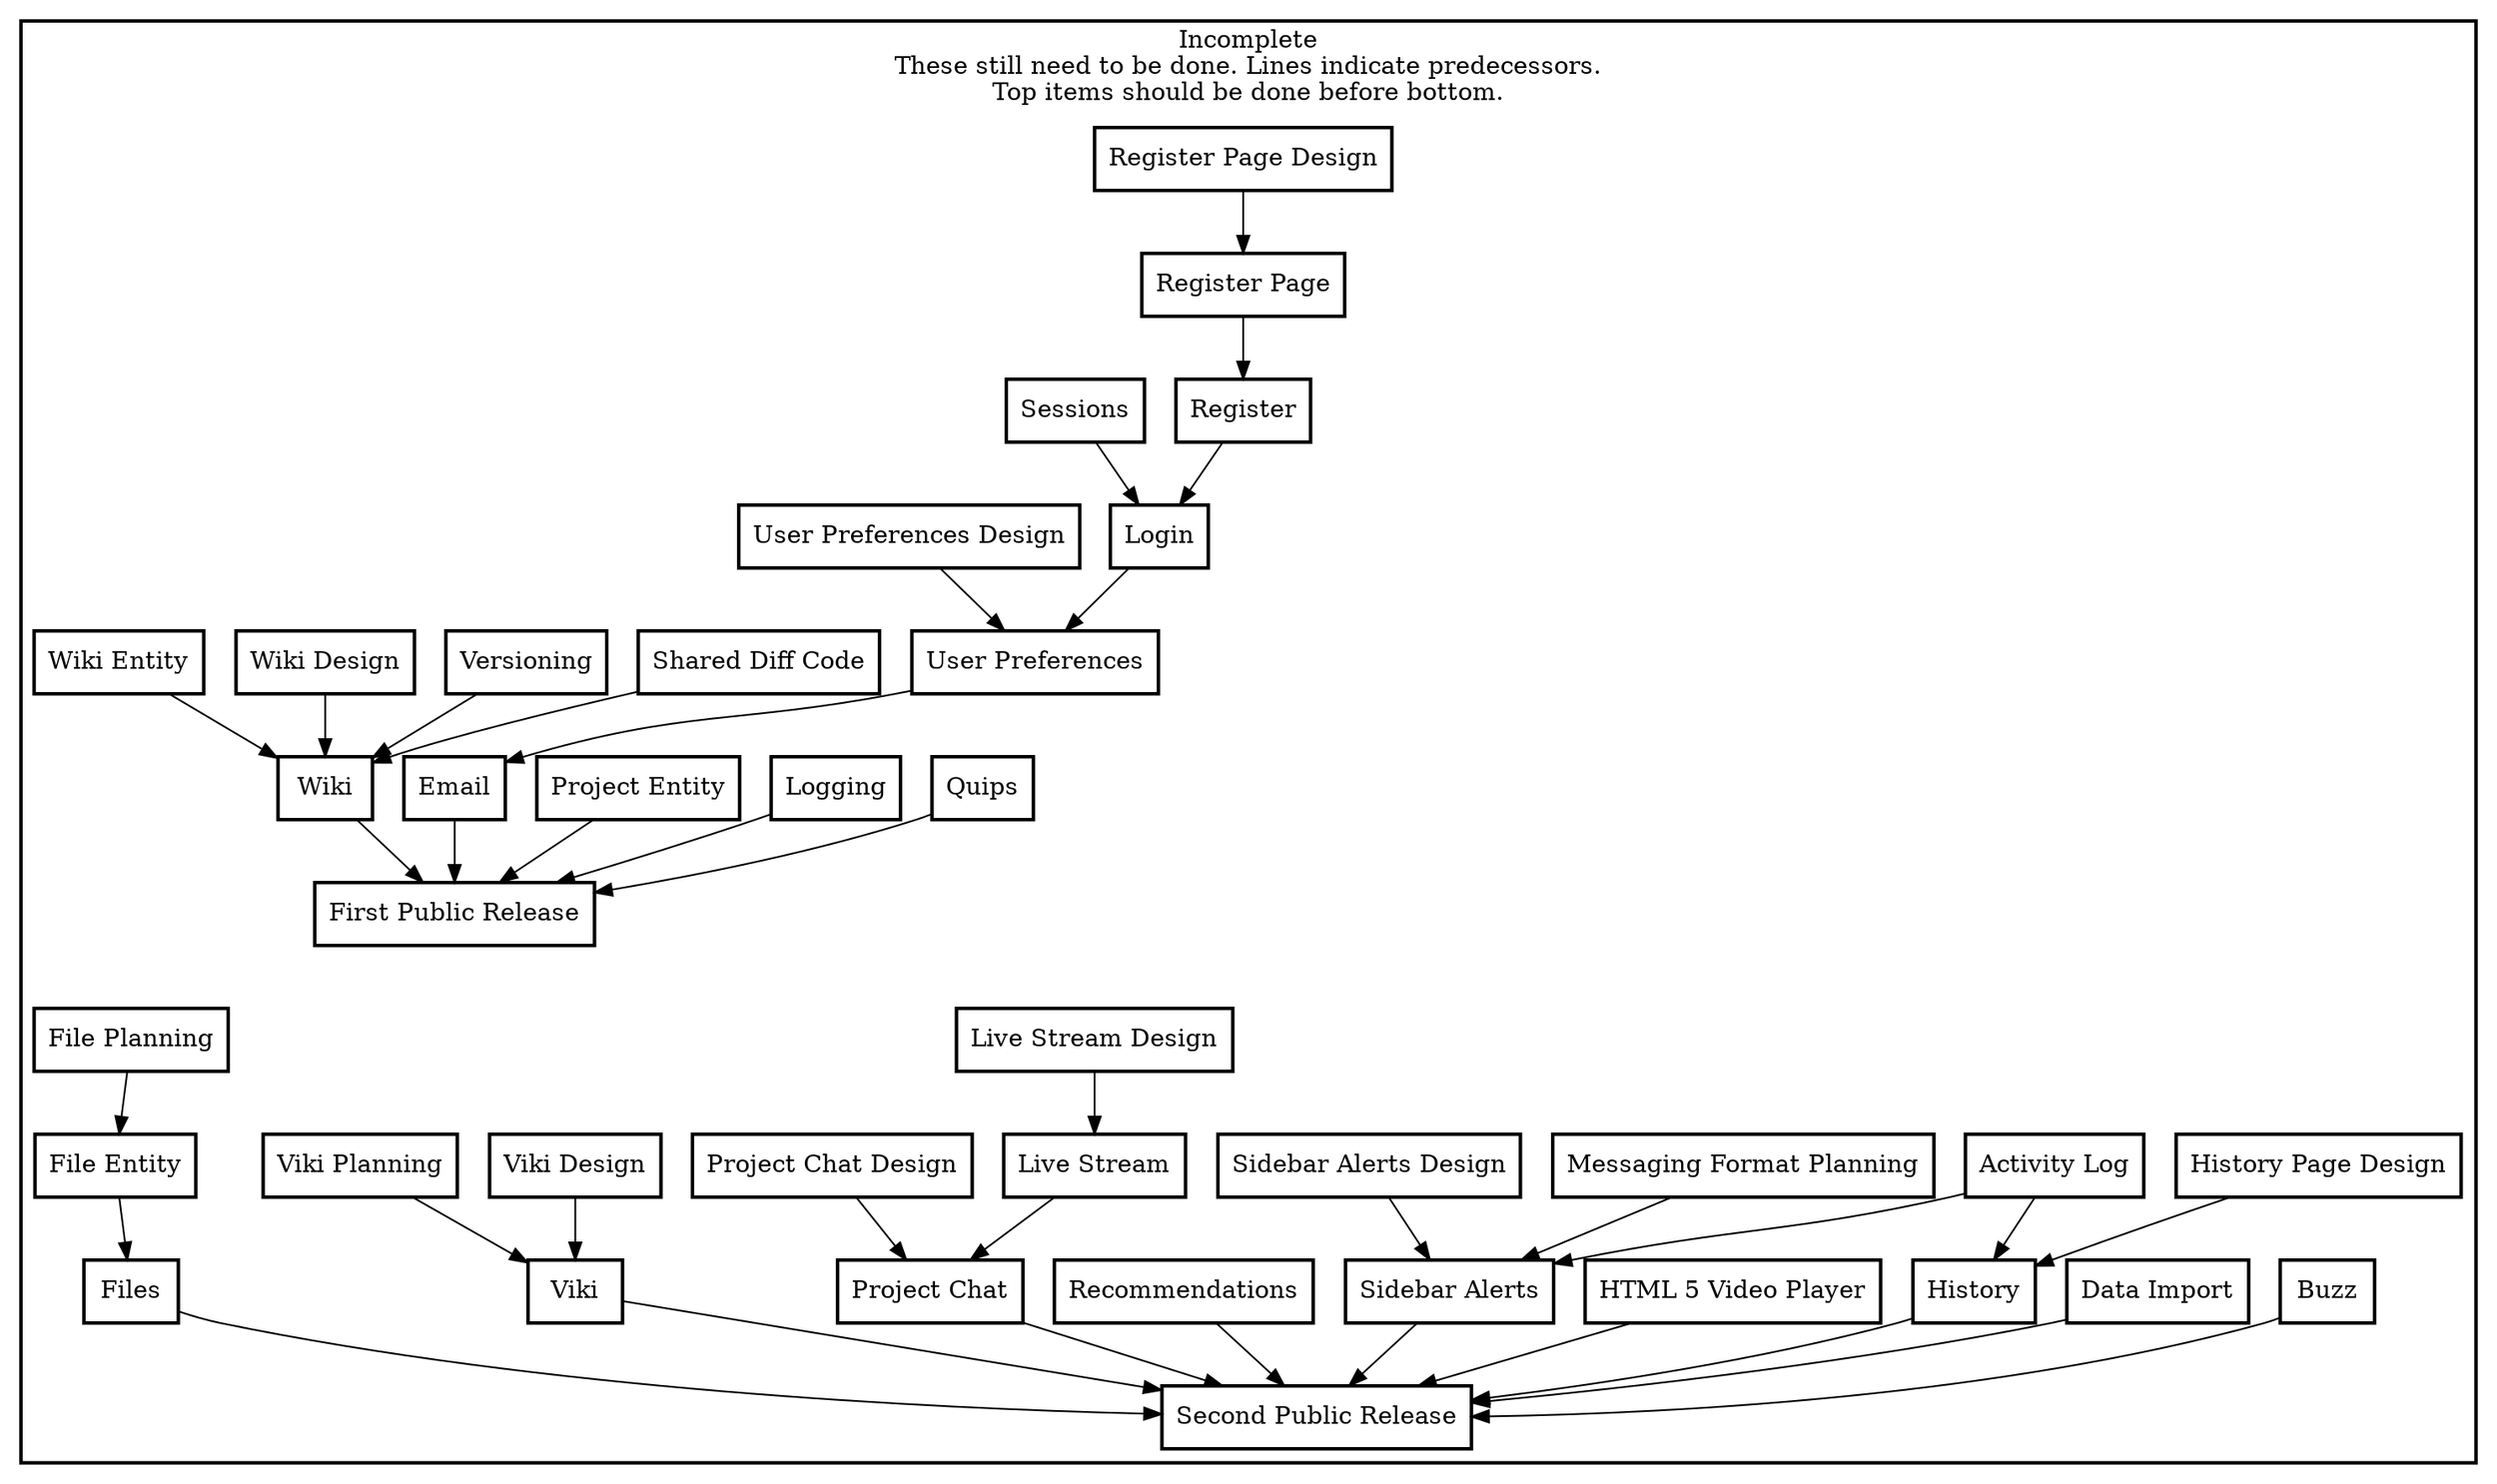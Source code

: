 digraph FeatureList {
    
# Boxes are for servers
    node [shape="box", color=black style=bold];
    
    subgraph cluster_not {
        style=bold
        color=black
        shape=box
        label="Incomplete\nThese still need to be done. Lines indicate predecessors.\nTop items should be done before bottom."
        
        release_a [ label = "First Public Release" ];
        release_b [ label = "Second Public Release" ];
        
        activity_log [ label="Activity Log" ];
        alert_format_planning [ label="Messaging Format Planning" ];
        buzz [ label="Buzz" ];
        data_import [ label="Data Import" ];
        diff_code [ label="Shared Diff Code"];
        email [ label="Email" ];
        file_entity [ label="File Entity" ];
        file_planning [ label="File Planning" ];
        files [ label="Files" ];
        header_sayings [ label="Quips" ];
        history_design [ label = "History Page Design" ];
        history_tool [ label="History" ];
        html5_video [ label="HTML 5 Video Player" ];
        live_stream_design [ label = "Live Stream Design" ];
        live_stream [ label="Live Stream" ];
        logging [ label="Logging" ];
        login [ label = "Login" ];
        project_chat_design [ label = "Project Chat Design" ];
        project_chat [ label="Project Chat" ];
        project_entity [ label="Project Entity" ];
        recommendations [ label = "Recommendations" ];
        register_page_design [ label = "Register Page Design" ];
        register_page [ label="Register Page" ];
        register [ label = "Register" ];
        sessions [ label="Sessions" ];
        sidebar_alerts_design [ label = "Sidebar Alerts Design" ];
        sidebar_alerts [ label="Sidebar Alerts" ];
        user_preferences_design [ label = "User Preferences Design" ];
        user_preferences [ label="User Preferences" ];
        versioning [ label="Versioning" ];
        viki [ label="Viki" ];
        viki_design [ label = "Viki Design" ];
        viki_planning [ label = "Viki Planning" ];
        wiki_design [ label = "Wiki Design" ];
        wiki [ label="Wiki" ];
        wiki_entity [ label="Wiki Entity" ];
    }
    
    email->release_a;
    header_sayings->release_a;
    logging->release_a;
    project_entity->release_a;
    wiki->release_a;
    
    buzz->release_b;
    data_import->release_b;
    files->release_b;
    history_tool->release_b;
    html5_video->release_b;
    project_chat->release_b;
    recommendations->release_b;
    sidebar_alerts->release_b;
    viki->release_b;
    
    release_a->file_planning [ style = invis ];
    release_a->release_b [ style = invis ];
    
    activity_log->history_tool;
    activity_log->sidebar_alerts;
    alert_format_planning->sidebar_alerts;
    diff_code->wiki;
    file_entity->files;
    file_planning->file_entity;
    history_design->history_tool;
    live_stream_design->live_stream;
    live_stream->project_chat;
    login->user_preferences;
    project_chat_design->project_chat;
    register_page_design->register_page;
    register_page->register;
    register->login;
    sessions->login;
    sidebar_alerts_design->sidebar_alerts;
    user_preferences_design->user_preferences;
    user_preferences->email;
    versioning->wiki;
    viki_design->viki;
    viki_planning->viki;
    wiki_design->wiki;
    wiki_entity->wiki;
}